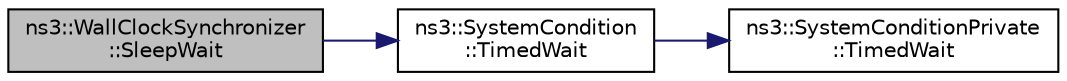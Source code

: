 digraph "ns3::WallClockSynchronizer::SleepWait"
{
  edge [fontname="Helvetica",fontsize="10",labelfontname="Helvetica",labelfontsize="10"];
  node [fontname="Helvetica",fontsize="10",shape=record];
  rankdir="LR";
  Node1 [label="ns3::WallClockSynchronizer\l::SleepWait",height=0.2,width=0.4,color="black", fillcolor="grey75", style="filled", fontcolor="black"];
  Node1 -> Node2 [color="midnightblue",fontsize="10",style="solid"];
  Node2 [label="ns3::SystemCondition\l::TimedWait",height=0.2,width=0.4,color="black", fillcolor="white", style="filled",URL="$df/d40/classns3_1_1SystemCondition.html#af86d685047fcc5e68d36d6a3b033b626"];
  Node2 -> Node3 [color="midnightblue",fontsize="10",style="solid"];
  Node3 [label="ns3::SystemConditionPrivate\l::TimedWait",height=0.2,width=0.4,color="black", fillcolor="white", style="filled",URL="$da/d6f/classns3_1_1SystemConditionPrivate.html#a9c5f7d03c27f1986c56dabe609798b8a"];
}

